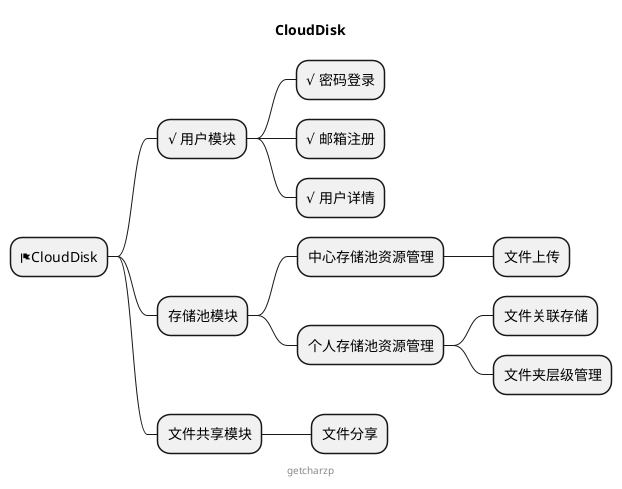 @startmindmap

title CloudDisk

* <&flag>CloudDisk
** √ 用户模块
*** √ 密码登录
*** √ 邮箱注册
*** √ 用户详情
** 存储池模块
*** 中心存储池资源管理
**** 文件上传
*** 个人存储池资源管理
**** 文件关联存储
**** 文件夹层级管理
** 文件共享模块
*** 文件分享

center footer getcharzp

@endmindmap

